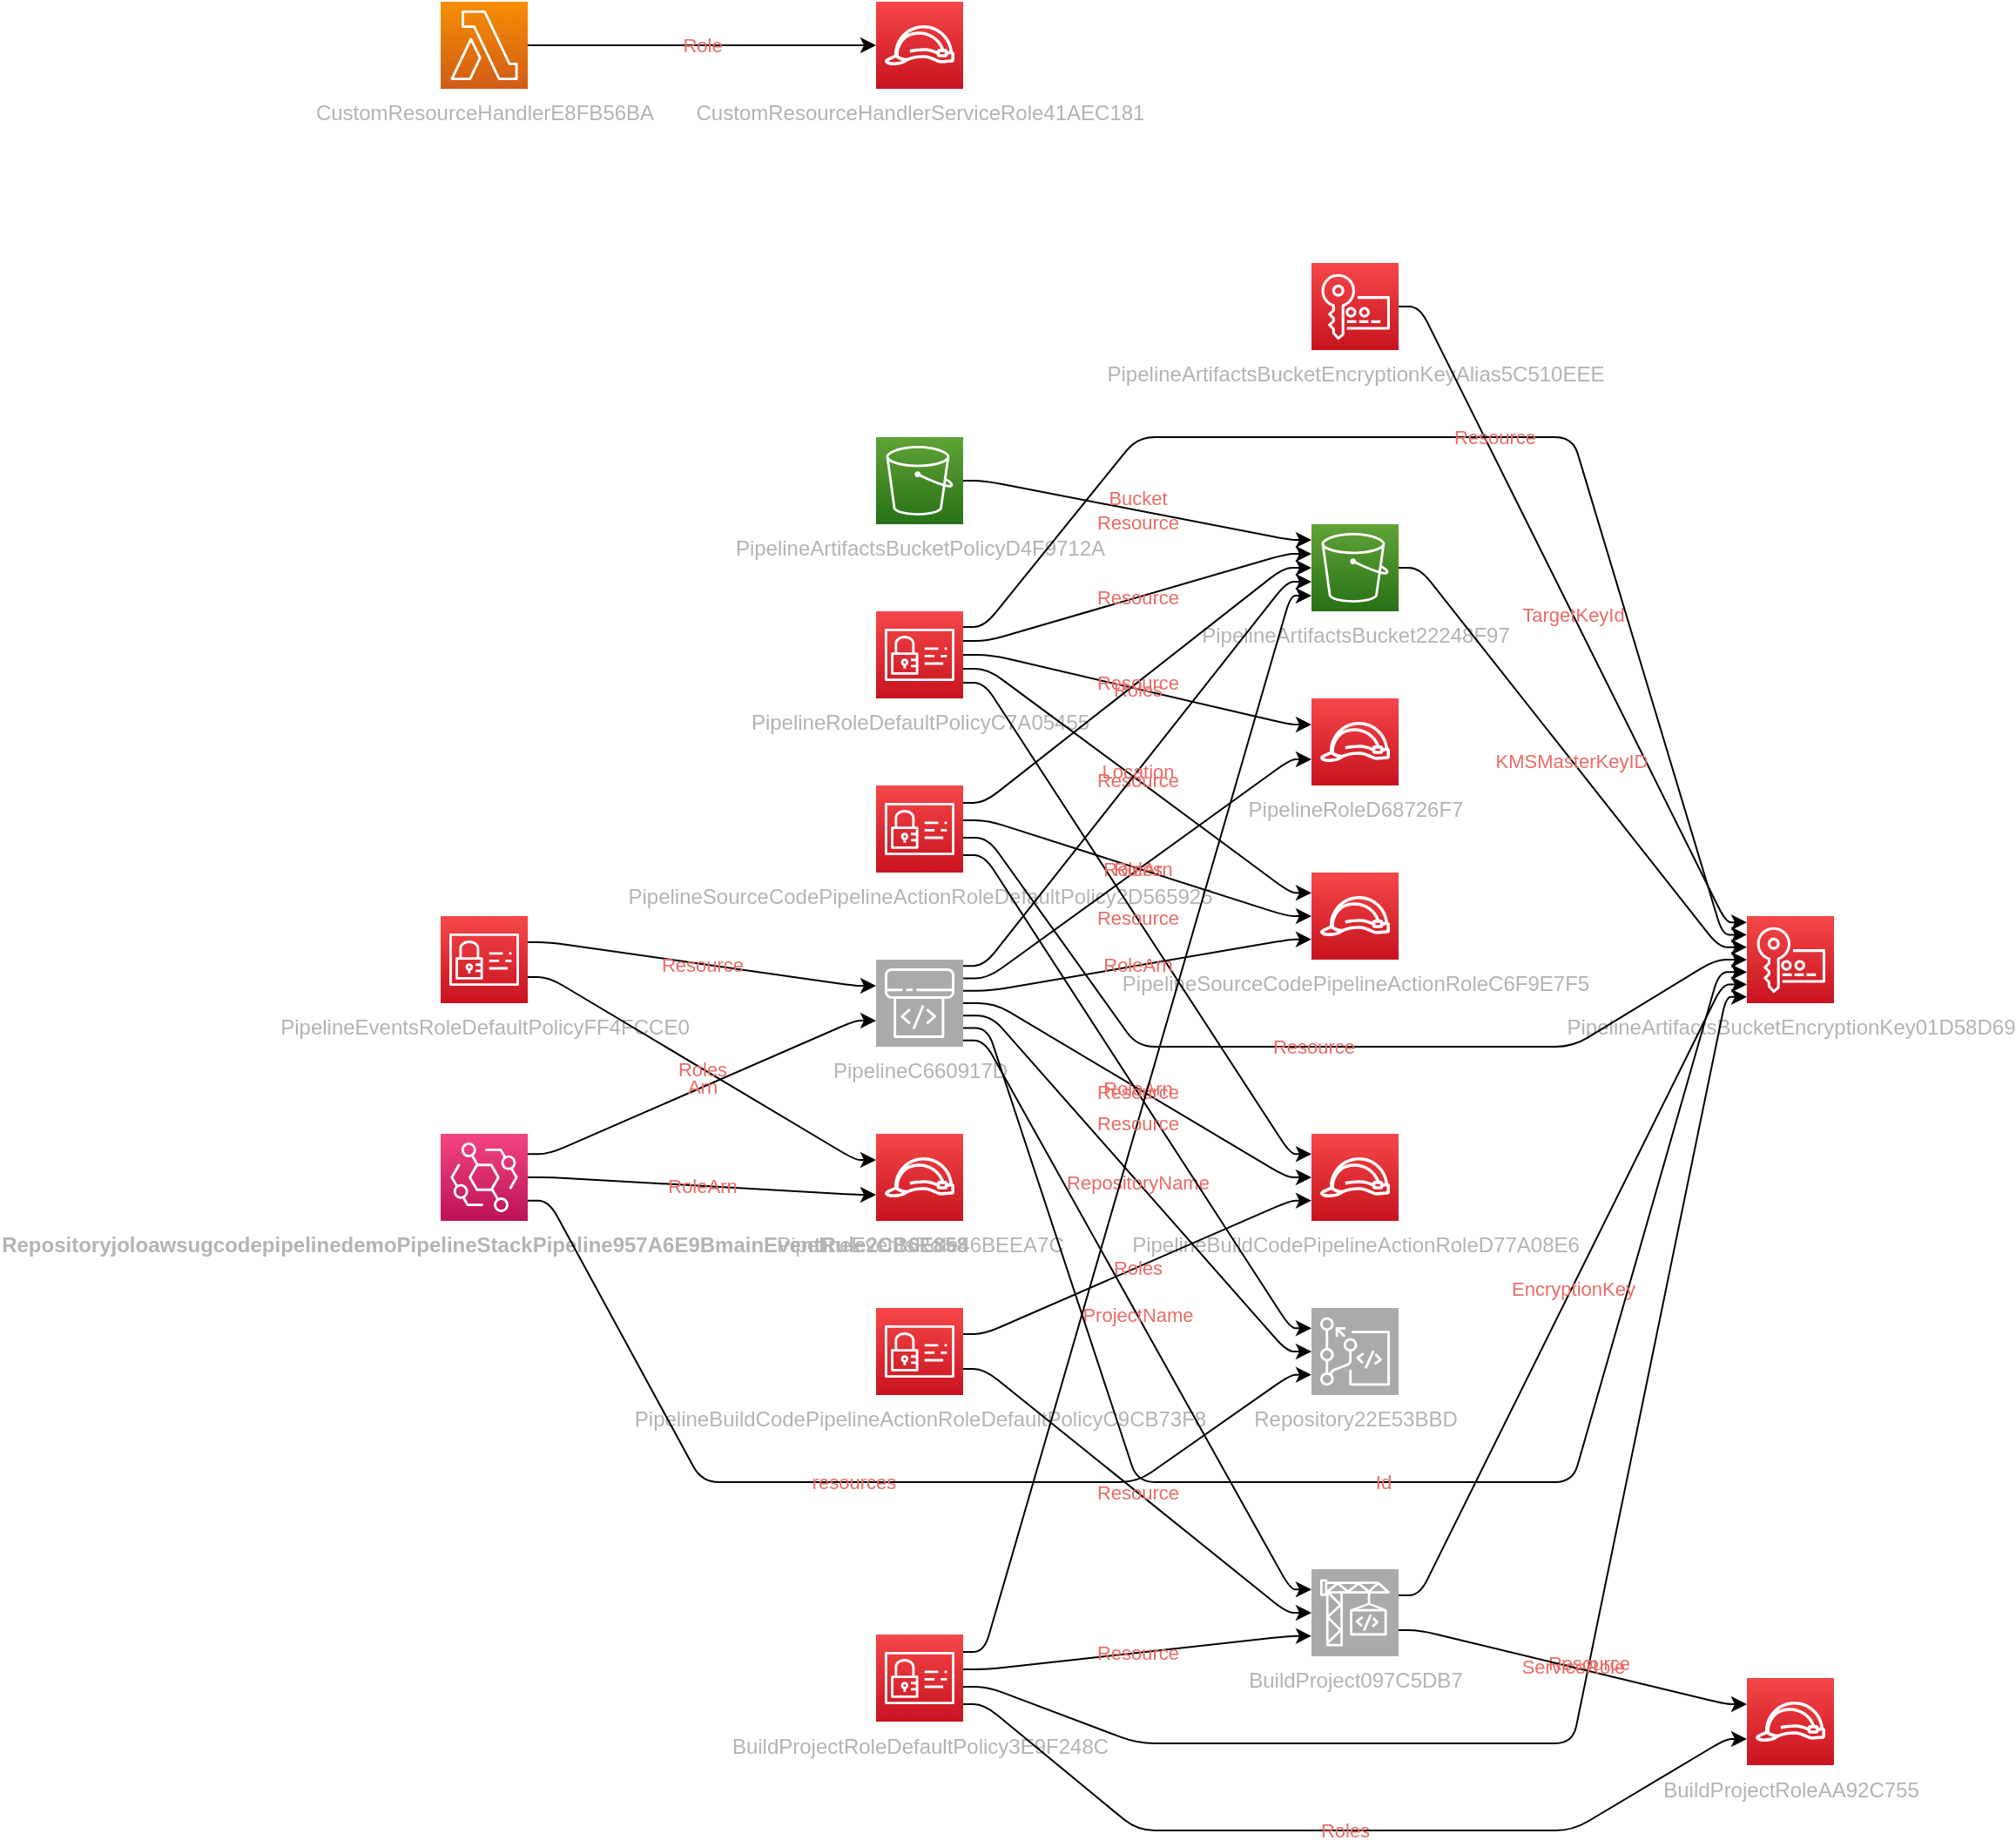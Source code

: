 <mxfile pages="2">
    <diagram id="diagramid" name="Diagram">
        <mxGraphModel dx="1187" dy="213" grid="1" gridSize="10" guides="1" tooltips="1" connect="1" arrows="1" fold="1" page="1" pageScale="1" pageWidth="827" pageHeight="1169" math="0" shadow="0">
            <root>
                <mxCell id="0"/>
                <mxCell id="1" parent="0"/>
                <mxCell id="2" value="CustomResourceHandlerServiceRole41AEC181" style="outlineConnect=0;fontColor=#B3B3B3;gradientColor=#F54749;gradientDirection=north;fillColor=#C7131F;strokeColor=#ffffff;dashed=0;verticalLabelPosition=bottom;verticalAlign=top;align=center;html=1;fontSize=12;fontStyle=0;aspect=fixed;shape=mxgraph.aws4.resourceIcon;resIcon=mxgraph.aws4.role;" parent="1" vertex="1">
                    <mxGeometry x="250" width="50" height="50" as="geometry"/>
                </mxCell>
                <mxCell id="3" value="CustomResourceHandlerE8FB56BA" style="outlineConnect=0;fontColor=#B3B3B3;gradientColor=#F78E04;gradientDirection=north;fillColor=#D05C17;strokeColor=#ffffff;dashed=0;verticalLabelPosition=bottom;verticalAlign=top;align=center;html=1;fontSize=12;fontStyle=0;aspect=fixed;shape=mxgraph.aws4.resourceIcon;resIcon=mxgraph.aws4.lambda;" parent="1" vertex="1">
                    <mxGeometry width="50" height="50" as="geometry"/>
                </mxCell>
                <mxCell id="4" value="PipelineArtifactsBucketEncryptionKey01D58D69" style="outlineConnect=0;fontColor=#B3B3B3;gradientColor=#F54749;gradientDirection=north;fillColor=#C7131F;strokeColor=#ffffff;dashed=0;verticalLabelPosition=bottom;verticalAlign=top;align=center;html=1;fontSize=12;fontStyle=0;aspect=fixed;shape=mxgraph.aws4.resourceIcon;resIcon=mxgraph.aws4.key_management_service;" parent="1" vertex="1">
                    <mxGeometry x="750" y="525" width="50" height="50" as="geometry"/>
                </mxCell>
                <mxCell id="5" value="PipelineArtifactsBucketEncryptionKeyAlias5C510EEE" style="outlineConnect=0;fontColor=#B3B3B3;gradientColor=#F54749;gradientDirection=north;fillColor=#C7131F;strokeColor=#ffffff;dashed=0;verticalLabelPosition=bottom;verticalAlign=top;align=center;html=1;fontSize=12;fontStyle=0;aspect=fixed;shape=mxgraph.aws4.resourceIcon;resIcon=mxgraph.aws4.key_management_service;" parent="1" vertex="1">
                    <mxGeometry x="500" y="150" width="50" height="50" as="geometry"/>
                </mxCell>
                <mxCell id="6" value="PipelineArtifactsBucket22248F97" style="outlineConnect=0;fontColor=#B3B3B3;gradientColor=#60A337;gradientDirection=north;fillColor=#277116;strokeColor=#ffffff;dashed=0;verticalLabelPosition=bottom;verticalAlign=top;align=center;html=1;fontSize=12;fontStyle=0;aspect=fixed;shape=mxgraph.aws4.resourceIcon;resIcon=mxgraph.aws4.s3;" parent="1" vertex="1">
                    <mxGeometry x="500" y="300" width="50" height="50" as="geometry"/>
                </mxCell>
                <mxCell id="7" value="PipelineArtifactsBucketPolicyD4F9712A" style="outlineConnect=0;fontColor=#B3B3B3;gradientColor=#60A337;gradientDirection=north;fillColor=#277116;strokeColor=#ffffff;dashed=0;verticalLabelPosition=bottom;verticalAlign=top;align=center;html=1;fontSize=12;fontStyle=0;aspect=fixed;shape=mxgraph.aws4.resourceIcon;resIcon=mxgraph.aws4.s3;" parent="1" vertex="1">
                    <mxGeometry x="250" y="250" width="50" height="50" as="geometry"/>
                </mxCell>
                <mxCell id="8" value="PipelineRoleD68726F7" style="outlineConnect=0;fontColor=#B3B3B3;gradientColor=#F54749;gradientDirection=north;fillColor=#C7131F;strokeColor=#ffffff;dashed=0;verticalLabelPosition=bottom;verticalAlign=top;align=center;html=1;fontSize=12;fontStyle=0;aspect=fixed;shape=mxgraph.aws4.resourceIcon;resIcon=mxgraph.aws4.role;" parent="1" vertex="1">
                    <mxGeometry x="500" y="400" width="50" height="50" as="geometry"/>
                </mxCell>
                <mxCell id="9" value="PipelineRoleDefaultPolicyC7A05455" style="outlineConnect=0;fontColor=#B3B3B3;gradientColor=#F54749;gradientDirection=north;fillColor=#C7131F;strokeColor=#ffffff;dashed=0;verticalLabelPosition=bottom;verticalAlign=top;align=center;html=1;fontSize=12;fontStyle=0;aspect=fixed;shape=mxgraph.aws4.resourceIcon;resIcon=mxgraph.aws4.identity_and_access_management;" parent="1" vertex="1">
                    <mxGeometry x="250" y="350" width="50" height="50" as="geometry"/>
                </mxCell>
                <mxCell id="10" value="PipelineC660917D" style="outlineConnect=0;fontColor=#B3B3B3;gradientColor=#aaaaaa;gradientDirection=north;fillColor=#aaaaaa;strokeColor=#ffffff;dashed=0;verticalLabelPosition=bottom;verticalAlign=top;align=center;html=1;fontSize=12;fontStyle=0;aspect=fixed;shape=mxgraph.aws4.resourceIcon;resIcon=mxgraph.aws4.codepipeline;" parent="1" vertex="1">
                    <mxGeometry x="250" y="550" width="50" height="50" as="geometry"/>
                </mxCell>
                <mxCell id="11" value="PipelineSourceCodePipelineActionRoleC6F9E7F5" style="outlineConnect=0;fontColor=#B3B3B3;gradientColor=#F54749;gradientDirection=north;fillColor=#C7131F;strokeColor=#ffffff;dashed=0;verticalLabelPosition=bottom;verticalAlign=top;align=center;html=1;fontSize=12;fontStyle=0;aspect=fixed;shape=mxgraph.aws4.resourceIcon;resIcon=mxgraph.aws4.role;" parent="1" vertex="1">
                    <mxGeometry x="500" y="500" width="50" height="50" as="geometry"/>
                </mxCell>
                <mxCell id="12" value="PipelineSourceCodePipelineActionRoleDefaultPolicy2D565925" style="outlineConnect=0;fontColor=#B3B3B3;gradientColor=#F54749;gradientDirection=north;fillColor=#C7131F;strokeColor=#ffffff;dashed=0;verticalLabelPosition=bottom;verticalAlign=top;align=center;html=1;fontSize=12;fontStyle=0;aspect=fixed;shape=mxgraph.aws4.resourceIcon;resIcon=mxgraph.aws4.identity_and_access_management;" parent="1" vertex="1">
                    <mxGeometry x="250" y="450" width="50" height="50" as="geometry"/>
                </mxCell>
                <mxCell id="13" value="PipelineEventsRole46BEEA7C" style="outlineConnect=0;fontColor=#B3B3B3;gradientColor=#F54749;gradientDirection=north;fillColor=#C7131F;strokeColor=#ffffff;dashed=0;verticalLabelPosition=bottom;verticalAlign=top;align=center;html=1;fontSize=12;fontStyle=0;aspect=fixed;shape=mxgraph.aws4.resourceIcon;resIcon=mxgraph.aws4.role;" parent="1" vertex="1">
                    <mxGeometry x="250" y="650" width="50" height="50" as="geometry"/>
                </mxCell>
                <mxCell id="14" value="PipelineEventsRoleDefaultPolicyFF4FCCE0" style="outlineConnect=0;fontColor=#B3B3B3;gradientColor=#F54749;gradientDirection=north;fillColor=#C7131F;strokeColor=#ffffff;dashed=0;verticalLabelPosition=bottom;verticalAlign=top;align=center;html=1;fontSize=12;fontStyle=0;aspect=fixed;shape=mxgraph.aws4.resourceIcon;resIcon=mxgraph.aws4.identity_and_access_management;" parent="1" vertex="1">
                    <mxGeometry y="525" width="50" height="50" as="geometry"/>
                </mxCell>
                <mxCell id="15" value="PipelineBuildCodePipelineActionRoleD77A08E6" style="outlineConnect=0;fontColor=#B3B3B3;gradientColor=#F54749;gradientDirection=north;fillColor=#C7131F;strokeColor=#ffffff;dashed=0;verticalLabelPosition=bottom;verticalAlign=top;align=center;html=1;fontSize=12;fontStyle=0;aspect=fixed;shape=mxgraph.aws4.resourceIcon;resIcon=mxgraph.aws4.role;" parent="1" vertex="1">
                    <mxGeometry x="500" y="650" width="50" height="50" as="geometry"/>
                </mxCell>
                <mxCell id="16" value="PipelineBuildCodePipelineActionRoleDefaultPolicyC9CB73F8" style="outlineConnect=0;fontColor=#B3B3B3;gradientColor=#F54749;gradientDirection=north;fillColor=#C7131F;strokeColor=#ffffff;dashed=0;verticalLabelPosition=bottom;verticalAlign=top;align=center;html=1;fontSize=12;fontStyle=0;aspect=fixed;shape=mxgraph.aws4.resourceIcon;resIcon=mxgraph.aws4.identity_and_access_management;" parent="1" vertex="1">
                    <mxGeometry x="250" y="750" width="50" height="50" as="geometry"/>
                </mxCell>
                <mxCell id="17" value="Repository22E53BBD" style="outlineConnect=0;fontColor=#B3B3B3;gradientColor=#aaaaaa;gradientDirection=north;fillColor=#aaaaaa;strokeColor=#ffffff;dashed=0;verticalLabelPosition=bottom;verticalAlign=top;align=center;html=1;fontSize=12;fontStyle=0;aspect=fixed;shape=mxgraph.aws4.resourceIcon;resIcon=mxgraph.aws4.codecommit;" parent="1" vertex="1">
                    <mxGeometry x="500" y="750" width="50" height="50" as="geometry"/>
                </mxCell>
                <mxCell id="18" value="RepositoryjoloawsugcodepipelinedemoPipelineStackPipeline957A6E9BmainEventRule2CB6E858" style="outlineConnect=0;fontColor=#B3B3B3;gradientColor=#F34482;gradientDirection=north;fillColor=#BC1356;strokeColor=#ffffff;dashed=0;verticalLabelPosition=bottom;verticalAlign=top;align=center;html=1;fontSize=12;fontStyle=1;aspect=fixed;shape=mxgraph.aws4.resourceIcon;resIcon=mxgraph.aws4.eventbridge;" parent="1" vertex="1">
                    <mxGeometry y="650" width="50" height="50" as="geometry"/>
                </mxCell>
                <mxCell id="19" value="BuildProjectRoleAA92C755" style="outlineConnect=0;fontColor=#B3B3B3;gradientColor=#F54749;gradientDirection=north;fillColor=#C7131F;strokeColor=#ffffff;dashed=0;verticalLabelPosition=bottom;verticalAlign=top;align=center;html=1;fontSize=12;fontStyle=0;aspect=fixed;shape=mxgraph.aws4.resourceIcon;resIcon=mxgraph.aws4.role;" parent="1" vertex="1">
                    <mxGeometry x="750" y="962.5" width="50" height="50" as="geometry"/>
                </mxCell>
                <mxCell id="20" value="BuildProjectRoleDefaultPolicy3E9F248C" style="outlineConnect=0;fontColor=#B3B3B3;gradientColor=#F54749;gradientDirection=north;fillColor=#C7131F;strokeColor=#ffffff;dashed=0;verticalLabelPosition=bottom;verticalAlign=top;align=center;html=1;fontSize=12;fontStyle=0;aspect=fixed;shape=mxgraph.aws4.resourceIcon;resIcon=mxgraph.aws4.identity_and_access_management;" parent="1" vertex="1">
                    <mxGeometry x="250" y="937.5" width="50" height="50" as="geometry"/>
                </mxCell>
                <mxCell id="21" value="BuildProject097C5DB7" style="outlineConnect=0;fontColor=#B3B3B3;gradientColor=#aaaaaa;gradientDirection=north;fillColor=#aaaaaa;strokeColor=#ffffff;dashed=0;verticalLabelPosition=bottom;verticalAlign=top;align=center;html=1;fontSize=12;fontStyle=0;aspect=fixed;shape=mxgraph.aws4.resourceIcon;resIcon=mxgraph.aws4.codebuild;" parent="1" vertex="1">
                    <mxGeometry x="500" y="900" width="50" height="50" as="geometry"/>
                </mxCell>
                <mxCell id="CustomResourceHandlerServiceRole41AEC181|CustomResourceHandlerE8FB56BA" value="Role" style="edgeStyle=orthogonalEdgeStyle;rounded=1;orthogonalLoop=1;jettySize=auto;html=1;labelBackgroundColor=none;fontColor=#EA6B66;noEdgeStyle=1;orthogonal=1;" parent="1" source="3" target="2" edge="1">
                    <mxGeometry relative="1" as="geometry">
                        <Array as="points">
                            <mxPoint x="62" y="25"/>
                            <mxPoint x="238" y="25"/>
                        </Array>
                    </mxGeometry>
                </mxCell>
                <mxCell id="PipelineArtifactsBucketEncryptionKey01D58D69|PipelineArtifactsBucketEncryptionKeyAlias5C510EEE" value="TargetKeyId" style="edgeStyle=orthogonalEdgeStyle;rounded=1;orthogonalLoop=1;jettySize=auto;html=1;labelBackgroundColor=none;fontColor=#EA6B66;noEdgeStyle=1;orthogonal=1;" parent="1" source="5" target="4" edge="1">
                    <mxGeometry relative="1" as="geometry">
                        <Array as="points">
                            <mxPoint x="562" y="175"/>
                            <mxPoint x="738" y="528.571"/>
                        </Array>
                    </mxGeometry>
                </mxCell>
                <mxCell id="PipelineArtifactsBucketEncryptionKey01D58D69|PipelineArtifactsBucket22248F97" value="KMSMasterKeyID" style="edgeStyle=orthogonalEdgeStyle;rounded=1;orthogonalLoop=1;jettySize=auto;html=1;labelBackgroundColor=none;fontColor=#EA6B66;noEdgeStyle=1;orthogonal=1;" parent="1" source="6" target="4" edge="1">
                    <mxGeometry relative="1" as="geometry">
                        <Array as="points">
                            <mxPoint x="562" y="325"/>
                            <mxPoint x="734" y="542.857"/>
                        </Array>
                    </mxGeometry>
                </mxCell>
                <mxCell id="PipelineArtifactsBucket22248F97|PipelineArtifactsBucketPolicyD4F9712A" value="Bucket&#10;Resource" style="edgeStyle=orthogonalEdgeStyle;rounded=1;orthogonalLoop=1;jettySize=auto;html=1;labelBackgroundColor=none;fontColor=#EA6B66;noEdgeStyle=1;orthogonal=1;" parent="1" source="7" target="6" edge="1">
                    <mxGeometry relative="1" as="geometry">
                        <Array as="points">
                            <mxPoint x="312" y="275"/>
                            <mxPoint x="488" y="309"/>
                        </Array>
                    </mxGeometry>
                </mxCell>
                <mxCell id="PipelineRoleD68726F7|PipelineRoleDefaultPolicyC7A05455" value="Roles" style="edgeStyle=orthogonalEdgeStyle;rounded=1;orthogonalLoop=1;jettySize=auto;html=1;labelBackgroundColor=none;fontColor=#EA6B66;noEdgeStyle=1;orthogonal=1;" parent="1" source="9" target="8" edge="1">
                    <mxGeometry relative="1" as="geometry">
                        <Array as="points">
                            <mxPoint x="316" y="375"/>
                            <mxPoint x="488" y="415"/>
                        </Array>
                    </mxGeometry>
                </mxCell>
                <mxCell id="PipelineArtifactsBucket22248F97|PipelineRoleDefaultPolicyC7A05455" value="Resource" style="edgeStyle=orthogonalEdgeStyle;rounded=1;orthogonalLoop=1;jettySize=auto;html=1;labelBackgroundColor=none;fontColor=#EA6B66;noEdgeStyle=1;orthogonal=1;" parent="1" source="9" target="6" edge="1">
                    <mxGeometry relative="1" as="geometry">
                        <Array as="points">
                            <mxPoint x="314" y="367"/>
                            <mxPoint x="486" y="317"/>
                        </Array>
                    </mxGeometry>
                </mxCell>
                <mxCell id="PipelineArtifactsBucketEncryptionKey01D58D69|PipelineRoleDefaultPolicyC7A05455" value="Resource" style="edgeStyle=orthogonalEdgeStyle;rounded=1;orthogonalLoop=1;jettySize=auto;html=1;labelBackgroundColor=none;fontColor=#EA6B66;noEdgeStyle=1;orthogonal=1;" parent="1" source="9" target="4" edge="1">
                    <mxGeometry relative="1" as="geometry">
                        <Array as="points">
                            <mxPoint x="312" y="359"/>
                            <mxPoint x="400" y="250"/>
                            <mxPoint x="650" y="250"/>
                            <mxPoint x="736" y="535.714"/>
                        </Array>
                    </mxGeometry>
                </mxCell>
                <mxCell id="PipelineSourceCodePipelineActionRoleC6F9E7F5|PipelineRoleDefaultPolicyC7A05455" value="Resource" style="edgeStyle=orthogonalEdgeStyle;rounded=1;orthogonalLoop=1;jettySize=auto;html=1;labelBackgroundColor=none;fontColor=#EA6B66;noEdgeStyle=1;orthogonal=1;" parent="1" source="9" target="11" edge="1">
                    <mxGeometry relative="1" as="geometry">
                        <Array as="points">
                            <mxPoint x="314" y="383"/>
                            <mxPoint x="488" y="511.667"/>
                        </Array>
                    </mxGeometry>
                </mxCell>
                <mxCell id="PipelineBuildCodePipelineActionRoleD77A08E6|PipelineRoleDefaultPolicyC7A05455" value="Resource" style="edgeStyle=orthogonalEdgeStyle;rounded=1;orthogonalLoop=1;jettySize=auto;html=1;labelBackgroundColor=none;fontColor=#EA6B66;noEdgeStyle=1;orthogonal=1;" parent="1" source="9" target="15" edge="1">
                    <mxGeometry relative="1" as="geometry">
                        <Array as="points">
                            <mxPoint x="312" y="391"/>
                            <mxPoint x="488" y="661.667"/>
                        </Array>
                    </mxGeometry>
                </mxCell>
                <mxCell id="PipelineArtifactsBucket22248F97|PipelineC660917D" value="Location" style="edgeStyle=orthogonalEdgeStyle;rounded=1;orthogonalLoop=1;jettySize=auto;html=1;labelBackgroundColor=none;fontColor=#EA6B66;noEdgeStyle=1;orthogonal=1;" parent="1" source="10" target="6" edge="1">
                    <mxGeometry relative="1" as="geometry">
                        <Array as="points">
                            <mxPoint x="312" y="553.571"/>
                            <mxPoint x="486" y="333"/>
                        </Array>
                    </mxGeometry>
                </mxCell>
                <mxCell id="BuildProject097C5DB7|PipelineC660917D" value="ProjectName" style="edgeStyle=orthogonalEdgeStyle;rounded=1;orthogonalLoop=1;jettySize=auto;html=1;labelBackgroundColor=none;fontColor=#EA6B66;noEdgeStyle=1;orthogonal=1;" parent="1" source="10" target="21" edge="1">
                    <mxGeometry relative="1" as="geometry">
                        <Array as="points">
                            <mxPoint x="312" y="596.429"/>
                            <mxPoint x="488" y="911.667"/>
                        </Array>
                    </mxGeometry>
                </mxCell>
                <mxCell id="PipelineArtifactsBucketEncryptionKey01D58D69|PipelineC660917D" value="Id" style="edgeStyle=orthogonalEdgeStyle;rounded=1;orthogonalLoop=1;jettySize=auto;html=1;labelBackgroundColor=none;fontColor=#EA6B66;noEdgeStyle=1;orthogonal=1;" parent="1" source="10" target="4" edge="1">
                    <mxGeometry relative="1" as="geometry">
                        <Array as="points">
                            <mxPoint x="314" y="589.286"/>
                            <mxPoint x="400" y="850"/>
                            <mxPoint x="650" y="850"/>
                            <mxPoint x="734" y="557.143"/>
                        </Array>
                    </mxGeometry>
                </mxCell>
                <mxCell id="PipelineRoleD68726F7|PipelineC660917D" value="RoleArn" style="edgeStyle=orthogonalEdgeStyle;rounded=1;orthogonalLoop=1;jettySize=auto;html=1;labelBackgroundColor=none;fontColor=#EA6B66;noEdgeStyle=1;orthogonal=1;" parent="1" source="10" target="8" edge="1">
                    <mxGeometry relative="1" as="geometry">
                        <Array as="points">
                            <mxPoint x="314" y="560.714"/>
                            <mxPoint x="488" y="435"/>
                        </Array>
                    </mxGeometry>
                </mxCell>
                <mxCell id="Repository22E53BBD|PipelineC660917D" value="RepositoryName" style="edgeStyle=orthogonalEdgeStyle;rounded=1;orthogonalLoop=1;jettySize=auto;html=1;labelBackgroundColor=none;fontColor=#EA6B66;noEdgeStyle=1;orthogonal=1;" parent="1" source="10" target="17" edge="1">
                    <mxGeometry relative="1" as="geometry">
                        <Array as="points">
                            <mxPoint x="316" y="582.143"/>
                            <mxPoint x="486" y="775"/>
                        </Array>
                    </mxGeometry>
                </mxCell>
                <mxCell id="PipelineSourceCodePipelineActionRoleC6F9E7F5|PipelineC660917D" value="RoleArn" style="edgeStyle=orthogonalEdgeStyle;rounded=1;orthogonalLoop=1;jettySize=auto;html=1;labelBackgroundColor=none;fontColor=#EA6B66;noEdgeStyle=1;orthogonal=1;" parent="1" source="10" target="11" edge="1">
                    <mxGeometry relative="1" as="geometry">
                        <Array as="points">
                            <mxPoint x="316" y="567.857"/>
                            <mxPoint x="488" y="538.333"/>
                        </Array>
                    </mxGeometry>
                </mxCell>
                <mxCell id="PipelineBuildCodePipelineActionRoleD77A08E6|PipelineC660917D" value="RoleArn" style="edgeStyle=orthogonalEdgeStyle;rounded=1;orthogonalLoop=1;jettySize=auto;html=1;labelBackgroundColor=none;fontColor=#EA6B66;noEdgeStyle=1;orthogonal=1;" parent="1" source="10" target="15" edge="1">
                    <mxGeometry relative="1" as="geometry">
                        <Array as="points">
                            <mxPoint x="318" y="575.0"/>
                            <mxPoint x="486" y="675"/>
                        </Array>
                    </mxGeometry>
                </mxCell>
                <mxCell id="PipelineSourceCodePipelineActionRoleC6F9E7F5|PipelineSourceCodePipelineActionRoleDefaultPolicy2D565925" value="Roles" style="edgeStyle=orthogonalEdgeStyle;rounded=1;orthogonalLoop=1;jettySize=auto;html=1;labelBackgroundColor=none;fontColor=#EA6B66;noEdgeStyle=1;orthogonal=1;" parent="1" source="12" target="11" edge="1">
                    <mxGeometry relative="1" as="geometry">
                        <Array as="points">
                            <mxPoint x="314" y="470"/>
                            <mxPoint x="486" y="525"/>
                        </Array>
                    </mxGeometry>
                </mxCell>
                <mxCell id="PipelineArtifactsBucket22248F97|PipelineSourceCodePipelineActionRoleDefaultPolicy2D565925" value="Resource" style="edgeStyle=orthogonalEdgeStyle;rounded=1;orthogonalLoop=1;jettySize=auto;html=1;labelBackgroundColor=none;fontColor=#EA6B66;noEdgeStyle=1;orthogonal=1;" parent="1" source="12" target="6" edge="1">
                    <mxGeometry relative="1" as="geometry">
                        <Array as="points">
                            <mxPoint x="312" y="460"/>
                            <mxPoint x="484" y="325"/>
                        </Array>
                    </mxGeometry>
                </mxCell>
                <mxCell id="PipelineArtifactsBucketEncryptionKey01D58D69|PipelineSourceCodePipelineActionRoleDefaultPolicy2D565925" value="Resource" style="edgeStyle=orthogonalEdgeStyle;rounded=1;orthogonalLoop=1;jettySize=auto;html=1;labelBackgroundColor=none;fontColor=#EA6B66;noEdgeStyle=1;orthogonal=1;" parent="1" source="12" target="4" edge="1">
                    <mxGeometry relative="1" as="geometry">
                        <Array as="points">
                            <mxPoint x="314" y="480"/>
                            <mxPoint x="400" y="600"/>
                            <mxPoint x="650" y="600"/>
                            <mxPoint x="732" y="550.0"/>
                        </Array>
                    </mxGeometry>
                </mxCell>
                <mxCell id="Repository22E53BBD|PipelineSourceCodePipelineActionRoleDefaultPolicy2D565925" value="Resource" style="edgeStyle=orthogonalEdgeStyle;rounded=1;orthogonalLoop=1;jettySize=auto;html=1;labelBackgroundColor=none;fontColor=#EA6B66;noEdgeStyle=1;orthogonal=1;" parent="1" source="12" target="17" edge="1">
                    <mxGeometry relative="1" as="geometry">
                        <Array as="points">
                            <mxPoint x="312" y="490"/>
                            <mxPoint x="488" y="761.667"/>
                        </Array>
                    </mxGeometry>
                </mxCell>
                <mxCell id="PipelineC660917D|PipelineEventsRoleDefaultPolicyFF4FCCE0" value="Resource" style="edgeStyle=orthogonalEdgeStyle;rounded=1;orthogonalLoop=1;jettySize=auto;html=1;labelBackgroundColor=none;fontColor=#EA6B66;noEdgeStyle=1;orthogonal=1;" parent="1" source="14" target="10" edge="1">
                    <mxGeometry relative="1" as="geometry">
                        <Array as="points">
                            <mxPoint x="62" y="540"/>
                            <mxPoint x="238" y="565"/>
                        </Array>
                    </mxGeometry>
                </mxCell>
                <mxCell id="PipelineEventsRole46BEEA7C|PipelineEventsRoleDefaultPolicyFF4FCCE0" value="Roles" style="edgeStyle=orthogonalEdgeStyle;rounded=1;orthogonalLoop=1;jettySize=auto;html=1;labelBackgroundColor=none;fontColor=#EA6B66;noEdgeStyle=1;orthogonal=1;" parent="1" source="14" target="13" edge="1">
                    <mxGeometry relative="1" as="geometry">
                        <Array as="points">
                            <mxPoint x="62" y="560"/>
                            <mxPoint x="238" y="665"/>
                        </Array>
                    </mxGeometry>
                </mxCell>
                <mxCell id="PipelineBuildCodePipelineActionRoleD77A08E6|PipelineBuildCodePipelineActionRoleDefaultPolicyC9CB73F8" value="Roles" style="edgeStyle=orthogonalEdgeStyle;rounded=1;orthogonalLoop=1;jettySize=auto;html=1;labelBackgroundColor=none;fontColor=#EA6B66;noEdgeStyle=1;orthogonal=1;" parent="1" source="16" target="15" edge="1">
                    <mxGeometry relative="1" as="geometry">
                        <Array as="points">
                            <mxPoint x="312" y="765"/>
                            <mxPoint x="488" y="688.333"/>
                        </Array>
                    </mxGeometry>
                </mxCell>
                <mxCell id="BuildProject097C5DB7|PipelineBuildCodePipelineActionRoleDefaultPolicyC9CB73F8" value="Resource" style="edgeStyle=orthogonalEdgeStyle;rounded=1;orthogonalLoop=1;jettySize=auto;html=1;labelBackgroundColor=none;fontColor=#EA6B66;noEdgeStyle=1;orthogonal=1;" parent="1" source="16" target="21" edge="1">
                    <mxGeometry relative="1" as="geometry">
                        <Array as="points">
                            <mxPoint x="312" y="785"/>
                            <mxPoint x="486" y="925"/>
                        </Array>
                    </mxGeometry>
                </mxCell>
                <mxCell id="PipelineC660917D|RepositoryjoloawsugcodepipelinedemoPipelineStackPipeline957A6E9BmainEventRule2CB6E858" value="Arn" style="edgeStyle=orthogonalEdgeStyle;rounded=1;orthogonalLoop=1;jettySize=auto;html=1;labelBackgroundColor=none;fontColor=#EA6B66;noEdgeStyle=1;orthogonal=1;" parent="1" source="18" target="10" edge="1">
                    <mxGeometry relative="1" as="geometry">
                        <Array as="points">
                            <mxPoint x="62" y="661.667"/>
                            <mxPoint x="238" y="585"/>
                        </Array>
                    </mxGeometry>
                </mxCell>
                <mxCell id="Repository22E53BBD|RepositoryjoloawsugcodepipelinedemoPipelineStackPipeline957A6E9BmainEventRule2CB6E858" value="resources" style="edgeStyle=orthogonalEdgeStyle;rounded=1;orthogonalLoop=1;jettySize=auto;html=1;labelBackgroundColor=none;fontColor=#EA6B66;noEdgeStyle=1;orthogonal=1;" parent="1" source="18" target="17" edge="1">
                    <mxGeometry relative="1" as="geometry">
                        <Array as="points">
                            <mxPoint x="62" y="688.333"/>
                            <mxPoint x="150" y="850"/>
                            <mxPoint x="400" y="850"/>
                            <mxPoint x="488" y="788.333"/>
                        </Array>
                    </mxGeometry>
                </mxCell>
                <mxCell id="PipelineEventsRole46BEEA7C|RepositoryjoloawsugcodepipelinedemoPipelineStackPipeline957A6E9BmainEventRule2CB6E858" value="RoleArn" style="edgeStyle=orthogonalEdgeStyle;rounded=1;orthogonalLoop=1;jettySize=auto;html=1;labelBackgroundColor=none;fontColor=#EA6B66;noEdgeStyle=1;orthogonal=1;" parent="1" source="18" target="13" edge="1">
                    <mxGeometry relative="1" as="geometry">
                        <Array as="points">
                            <mxPoint x="64" y="675"/>
                            <mxPoint x="238" y="685"/>
                        </Array>
                    </mxGeometry>
                </mxCell>
                <mxCell id="BuildProject097C5DB7|BuildProjectRoleDefaultPolicy3E9F248C" value="Resource" style="edgeStyle=orthogonalEdgeStyle;rounded=1;orthogonalLoop=1;jettySize=auto;html=1;labelBackgroundColor=none;fontColor=#EA6B66;noEdgeStyle=1;orthogonal=1;" parent="1" source="20" target="21" edge="1">
                    <mxGeometry relative="1" as="geometry">
                        <Array as="points">
                            <mxPoint x="314" y="957.5"/>
                            <mxPoint x="488" y="938.333"/>
                        </Array>
                    </mxGeometry>
                </mxCell>
                <mxCell id="BuildProjectRoleAA92C755|BuildProjectRoleDefaultPolicy3E9F248C" value="Roles" style="edgeStyle=orthogonalEdgeStyle;rounded=1;orthogonalLoop=1;jettySize=auto;html=1;labelBackgroundColor=none;fontColor=#EA6B66;noEdgeStyle=1;orthogonal=1;" parent="1" source="20" target="19" edge="1">
                    <mxGeometry relative="1" as="geometry">
                        <Array as="points">
                            <mxPoint x="312" y="977.5"/>
                            <mxPoint x="400" y="1050"/>
                            <mxPoint x="650" y="1050"/>
                            <mxPoint x="738" y="997.5"/>
                        </Array>
                    </mxGeometry>
                </mxCell>
                <mxCell id="PipelineArtifactsBucket22248F97|BuildProjectRoleDefaultPolicy3E9F248C" value="Resource" style="edgeStyle=orthogonalEdgeStyle;rounded=1;orthogonalLoop=1;jettySize=auto;html=1;labelBackgroundColor=none;fontColor=#EA6B66;noEdgeStyle=1;orthogonal=1;" parent="1" source="20" target="6" edge="1">
                    <mxGeometry relative="1" as="geometry">
                        <Array as="points">
                            <mxPoint x="312" y="947.5"/>
                            <mxPoint x="488" y="341"/>
                        </Array>
                    </mxGeometry>
                </mxCell>
                <mxCell id="PipelineArtifactsBucketEncryptionKey01D58D69|BuildProjectRoleDefaultPolicy3E9F248C" value="Resource" style="edgeStyle=orthogonalEdgeStyle;rounded=1;orthogonalLoop=1;jettySize=auto;html=1;labelBackgroundColor=none;fontColor=#EA6B66;noEdgeStyle=1;orthogonal=1;" parent="1" source="20" target="4" edge="1">
                    <mxGeometry relative="1" as="geometry">
                        <Array as="points">
                            <mxPoint x="314" y="967.5"/>
                            <mxPoint x="400" y="1000"/>
                            <mxPoint x="650" y="1000"/>
                            <mxPoint x="738" y="571.429"/>
                        </Array>
                    </mxGeometry>
                </mxCell>
                <mxCell id="PipelineArtifactsBucketEncryptionKey01D58D69|BuildProject097C5DB7" value="EncryptionKey" style="edgeStyle=orthogonalEdgeStyle;rounded=1;orthogonalLoop=1;jettySize=auto;html=1;labelBackgroundColor=none;fontColor=#EA6B66;noEdgeStyle=1;orthogonal=1;" parent="1" source="21" target="4" edge="1">
                    <mxGeometry relative="1" as="geometry">
                        <Array as="points">
                            <mxPoint x="562" y="915"/>
                            <mxPoint x="736" y="564.286"/>
                        </Array>
                    </mxGeometry>
                </mxCell>
                <mxCell id="BuildProjectRoleAA92C755|BuildProject097C5DB7" value="ServiceRole" style="edgeStyle=orthogonalEdgeStyle;rounded=1;orthogonalLoop=1;jettySize=auto;html=1;labelBackgroundColor=none;fontColor=#EA6B66;noEdgeStyle=1;orthogonal=1;" parent="1" source="21" target="19" edge="1">
                    <mxGeometry relative="1" as="geometry">
                        <Array as="points">
                            <mxPoint x="562" y="935"/>
                            <mxPoint x="738" y="977.5"/>
                        </Array>
                    </mxGeometry>
                </mxCell>
            </root>
        </mxGraphModel>
    </diagram>
</mxfile>